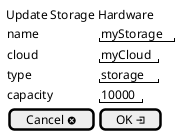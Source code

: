 @startuml

salt
{
  Update Storage Hardware
  {
      name | "myStorage"
      cloud | "myCloud"
      type | "storage"
      capacity | "10000"
      [ Cancel <&circle-x>] | [ OK <&account-login> ]
  }
}

@enduml
